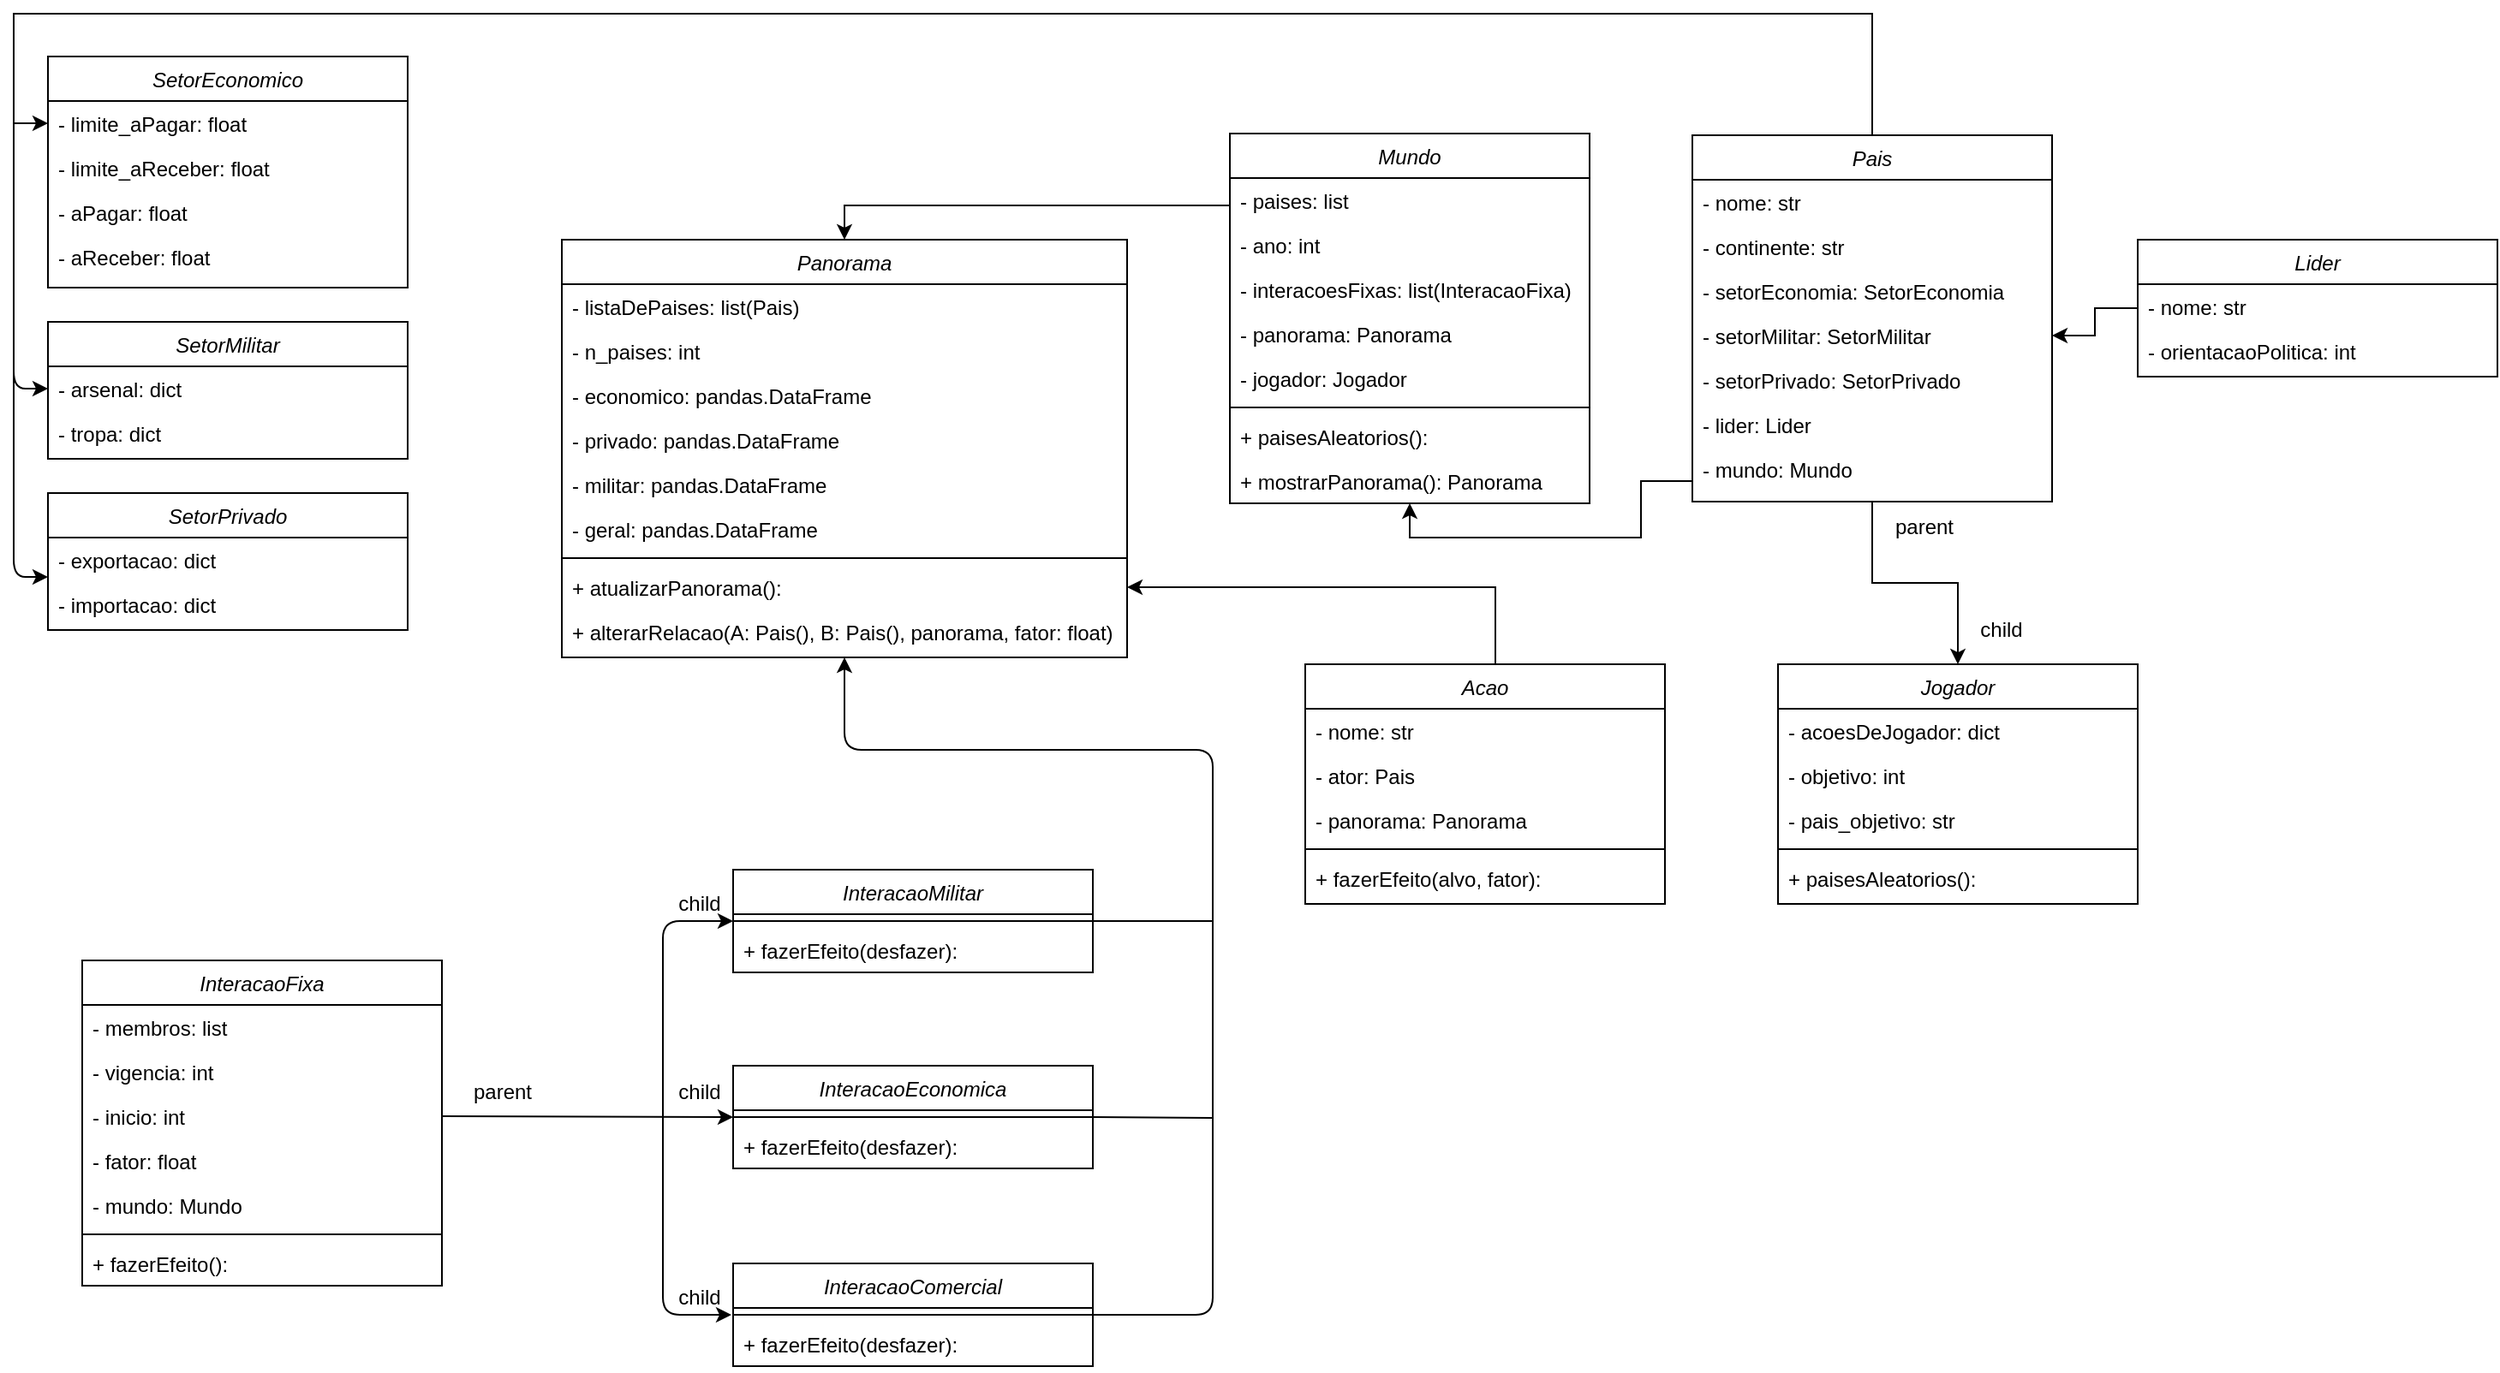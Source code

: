 <mxfile version="13.3.0" type="device"><diagram id="C5RBs43oDa-KdzZeNtuy" name="Page-1"><mxGraphModel dx="2071" dy="668" grid="1" gridSize="10" guides="1" tooltips="1" connect="1" arrows="1" fold="1" page="1" pageScale="1" pageWidth="827" pageHeight="1169" math="0" shadow="0"><root><mxCell id="WIyWlLk6GJQsqaUBKTNV-0"/><mxCell id="WIyWlLk6GJQsqaUBKTNV-1" parent="WIyWlLk6GJQsqaUBKTNV-0"/><mxCell id="OSYasrJyDmuFUhJxHhY2-28" value="SetorEconomico" style="swimlane;fontStyle=2;align=center;verticalAlign=top;childLayout=stackLayout;horizontal=1;startSize=26;horizontalStack=0;resizeParent=1;resizeLast=0;collapsible=1;marginBottom=0;rounded=0;shadow=0;strokeWidth=1;" parent="WIyWlLk6GJQsqaUBKTNV-1" vertex="1"><mxGeometry x="-320" y="45" width="210" height="135" as="geometry"><mxRectangle x="230" y="140" width="160" height="26" as="alternateBounds"/></mxGeometry></mxCell><mxCell id="OSYasrJyDmuFUhJxHhY2-29" value="- limite_aPagar: float" style="text;align=left;verticalAlign=top;spacingLeft=4;spacingRight=4;overflow=hidden;rotatable=0;points=[[0,0.5],[1,0.5]];portConstraint=eastwest;" parent="OSYasrJyDmuFUhJxHhY2-28" vertex="1"><mxGeometry y="26" width="210" height="26" as="geometry"/></mxCell><mxCell id="OSYasrJyDmuFUhJxHhY2-30" value="- limite_aReceber: float" style="text;align=left;verticalAlign=top;spacingLeft=4;spacingRight=4;overflow=hidden;rotatable=0;points=[[0,0.5],[1,0.5]];portConstraint=eastwest;rounded=0;shadow=0;html=0;" parent="OSYasrJyDmuFUhJxHhY2-28" vertex="1"><mxGeometry y="52" width="210" height="26" as="geometry"/></mxCell><mxCell id="OSYasrJyDmuFUhJxHhY2-33" value="- aPagar: float" style="text;align=left;verticalAlign=top;spacingLeft=4;spacingRight=4;overflow=hidden;rotatable=0;points=[[0,0.5],[1,0.5]];portConstraint=eastwest;rounded=0;shadow=0;html=0;" parent="OSYasrJyDmuFUhJxHhY2-28" vertex="1"><mxGeometry y="78" width="210" height="26" as="geometry"/></mxCell><mxCell id="OSYasrJyDmuFUhJxHhY2-34" value="- aReceber: float" style="text;align=left;verticalAlign=top;spacingLeft=4;spacingRight=4;overflow=hidden;rotatable=0;points=[[0,0.5],[1,0.5]];portConstraint=eastwest;rounded=0;shadow=0;html=0;" parent="OSYasrJyDmuFUhJxHhY2-28" vertex="1"><mxGeometry y="104" width="210" height="26" as="geometry"/></mxCell><mxCell id="oc02EoWZHf0DNLUjHh0u-9" value="Panorama" style="swimlane;fontStyle=2;align=center;verticalAlign=top;childLayout=stackLayout;horizontal=1;startSize=26;horizontalStack=0;resizeParent=1;resizeLast=0;collapsible=1;marginBottom=0;rounded=0;shadow=0;strokeWidth=1;" parent="WIyWlLk6GJQsqaUBKTNV-1" vertex="1"><mxGeometry x="-20" y="152" width="330" height="244" as="geometry"><mxRectangle x="230" y="140" width="160" height="26" as="alternateBounds"/></mxGeometry></mxCell><mxCell id="oc02EoWZHf0DNLUjHh0u-10" value="- listaDePaises: list(Pais)" style="text;align=left;verticalAlign=top;spacingLeft=4;spacingRight=4;overflow=hidden;rotatable=0;points=[[0,0.5],[1,0.5]];portConstraint=eastwest;" parent="oc02EoWZHf0DNLUjHh0u-9" vertex="1"><mxGeometry y="26" width="330" height="26" as="geometry"/></mxCell><mxCell id="oc02EoWZHf0DNLUjHh0u-11" value="- n_paises: int" style="text;align=left;verticalAlign=top;spacingLeft=4;spacingRight=4;overflow=hidden;rotatable=0;points=[[0,0.5],[1,0.5]];portConstraint=eastwest;rounded=0;shadow=0;html=0;" parent="oc02EoWZHf0DNLUjHh0u-9" vertex="1"><mxGeometry y="52" width="330" height="26" as="geometry"/></mxCell><mxCell id="oc02EoWZHf0DNLUjHh0u-16" value="- economico: pandas.DataFrame" style="text;align=left;verticalAlign=top;spacingLeft=4;spacingRight=4;overflow=hidden;rotatable=0;points=[[0,0.5],[1,0.5]];portConstraint=eastwest;rounded=0;shadow=0;html=0;" parent="oc02EoWZHf0DNLUjHh0u-9" vertex="1"><mxGeometry y="78" width="330" height="26" as="geometry"/></mxCell><mxCell id="oc02EoWZHf0DNLUjHh0u-17" value="- privado: pandas.DataFrame" style="text;align=left;verticalAlign=top;spacingLeft=4;spacingRight=4;overflow=hidden;rotatable=0;points=[[0,0.5],[1,0.5]];portConstraint=eastwest;rounded=0;shadow=0;html=0;" parent="oc02EoWZHf0DNLUjHh0u-9" vertex="1"><mxGeometry y="104" width="330" height="26" as="geometry"/></mxCell><mxCell id="oc02EoWZHf0DNLUjHh0u-18" value="- militar: pandas.DataFrame" style="text;align=left;verticalAlign=top;spacingLeft=4;spacingRight=4;overflow=hidden;rotatable=0;points=[[0,0.5],[1,0.5]];portConstraint=eastwest;rounded=0;shadow=0;html=0;" parent="oc02EoWZHf0DNLUjHh0u-9" vertex="1"><mxGeometry y="130" width="330" height="26" as="geometry"/></mxCell><mxCell id="oc02EoWZHf0DNLUjHh0u-12" value="- geral: pandas.DataFrame" style="text;align=left;verticalAlign=top;spacingLeft=4;spacingRight=4;overflow=hidden;rotatable=0;points=[[0,0.5],[1,0.5]];portConstraint=eastwest;rounded=0;shadow=0;html=0;" parent="oc02EoWZHf0DNLUjHh0u-9" vertex="1"><mxGeometry y="156" width="330" height="26" as="geometry"/></mxCell><mxCell id="oc02EoWZHf0DNLUjHh0u-14" value="" style="line;html=1;strokeWidth=1;align=left;verticalAlign=middle;spacingTop=-1;spacingLeft=3;spacingRight=3;rotatable=0;labelPosition=right;points=[];portConstraint=eastwest;" parent="oc02EoWZHf0DNLUjHh0u-9" vertex="1"><mxGeometry y="182" width="330" height="8" as="geometry"/></mxCell><mxCell id="oc02EoWZHf0DNLUjHh0u-15" value="+ atualizarPanorama():" style="text;align=left;verticalAlign=top;spacingLeft=4;spacingRight=4;overflow=hidden;rotatable=0;points=[[0,0.5],[1,0.5]];portConstraint=eastwest;rounded=0;shadow=0;html=0;" parent="oc02EoWZHf0DNLUjHh0u-9" vertex="1"><mxGeometry y="190" width="330" height="26" as="geometry"/></mxCell><mxCell id="oc02EoWZHf0DNLUjHh0u-19" value="+ alterarRelacao(A: Pais(), B: Pais(), panorama, fator: float)" style="text;align=left;verticalAlign=top;spacingLeft=4;spacingRight=4;overflow=hidden;rotatable=0;points=[[0,0.5],[1,0.5]];portConstraint=eastwest;rounded=0;shadow=0;html=0;" parent="oc02EoWZHf0DNLUjHh0u-9" vertex="1"><mxGeometry y="216" width="330" height="26" as="geometry"/></mxCell><mxCell id="oc02EoWZHf0DNLUjHh0u-28" style="edgeStyle=orthogonalEdgeStyle;rounded=0;orthogonalLoop=1;jettySize=auto;html=1;entryX=0;entryY=0.5;entryDx=0;entryDy=0;" parent="WIyWlLk6GJQsqaUBKTNV-1" source="zkfFHV4jXpPFQw0GAbJ--0" target="OSYasrJyDmuFUhJxHhY2-29" edge="1"><mxGeometry relative="1" as="geometry"><Array as="points"><mxPoint x="745" y="20"/><mxPoint x="-340" y="20"/><mxPoint x="-340" y="84"/></Array></mxGeometry></mxCell><mxCell id="oc02EoWZHf0DNLUjHh0u-29" value="" style="endArrow=classic;html=1;entryX=0;entryY=0.5;entryDx=0;entryDy=0;" parent="WIyWlLk6GJQsqaUBKTNV-1" target="OSYasrJyDmuFUhJxHhY2-37" edge="1"><mxGeometry width="50" height="50" relative="1" as="geometry"><mxPoint x="-340" y="80" as="sourcePoint"/><mxPoint x="470" y="310" as="targetPoint"/><Array as="points"><mxPoint x="-340" y="239"/></Array></mxGeometry></mxCell><mxCell id="oc02EoWZHf0DNLUjHh0u-30" value="" style="endArrow=classic;html=1;entryX=0;entryY=0.5;entryDx=0;entryDy=0;" parent="WIyWlLk6GJQsqaUBKTNV-1" edge="1"><mxGeometry width="50" height="50" relative="1" as="geometry"><mxPoint x="-340" y="210" as="sourcePoint"/><mxPoint x="-320" y="349" as="targetPoint"/><Array as="points"><mxPoint x="-340" y="349"/></Array></mxGeometry></mxCell><mxCell id="oc02EoWZHf0DNLUjHh0u-40" style="edgeStyle=orthogonalEdgeStyle;rounded=0;orthogonalLoop=1;jettySize=auto;html=1;entryX=1;entryY=0.5;entryDx=0;entryDy=0;" parent="WIyWlLk6GJQsqaUBKTNV-1" source="OSYasrJyDmuFUhJxHhY2-18" target="oc02EoWZHf0DNLUjHh0u-15" edge="1"><mxGeometry relative="1" as="geometry"><Array as="points"><mxPoint x="525" y="355"/></Array></mxGeometry></mxCell><mxCell id="OSYasrJyDmuFUhJxHhY2-54" value="InteracaoMilitar" style="swimlane;fontStyle=2;align=center;verticalAlign=top;childLayout=stackLayout;horizontal=1;startSize=26;horizontalStack=0;resizeParent=1;resizeLast=0;collapsible=1;marginBottom=0;rounded=0;shadow=0;strokeWidth=1;" parent="WIyWlLk6GJQsqaUBKTNV-1" vertex="1"><mxGeometry x="80" y="520" width="210" height="60" as="geometry"><mxRectangle x="230" y="140" width="160" height="26" as="alternateBounds"/></mxGeometry></mxCell><mxCell id="OSYasrJyDmuFUhJxHhY2-58" value="" style="line;html=1;strokeWidth=1;align=left;verticalAlign=middle;spacingTop=-1;spacingLeft=3;spacingRight=3;rotatable=0;labelPosition=right;points=[];portConstraint=eastwest;" parent="OSYasrJyDmuFUhJxHhY2-54" vertex="1"><mxGeometry y="26" width="210" height="8" as="geometry"/></mxCell><mxCell id="OSYasrJyDmuFUhJxHhY2-59" value="+ fazerEfeito(desfazer):" style="text;align=left;verticalAlign=top;spacingLeft=4;spacingRight=4;overflow=hidden;rotatable=0;points=[[0,0.5],[1,0.5]];portConstraint=eastwest;rounded=0;shadow=0;html=0;" parent="OSYasrJyDmuFUhJxHhY2-54" vertex="1"><mxGeometry y="34" width="210" height="26" as="geometry"/></mxCell><mxCell id="OSYasrJyDmuFUhJxHhY2-60" value="InteracaoEconomica" style="swimlane;fontStyle=2;align=center;verticalAlign=top;childLayout=stackLayout;horizontal=1;startSize=26;horizontalStack=0;resizeParent=1;resizeLast=0;collapsible=1;marginBottom=0;rounded=0;shadow=0;strokeWidth=1;" parent="WIyWlLk6GJQsqaUBKTNV-1" vertex="1"><mxGeometry x="80" y="634.5" width="210" height="60" as="geometry"><mxRectangle x="230" y="140" width="160" height="26" as="alternateBounds"/></mxGeometry></mxCell><mxCell id="OSYasrJyDmuFUhJxHhY2-61" value="" style="line;html=1;strokeWidth=1;align=left;verticalAlign=middle;spacingTop=-1;spacingLeft=3;spacingRight=3;rotatable=0;labelPosition=right;points=[];portConstraint=eastwest;" parent="OSYasrJyDmuFUhJxHhY2-60" vertex="1"><mxGeometry y="26" width="210" height="8" as="geometry"/></mxCell><mxCell id="OSYasrJyDmuFUhJxHhY2-62" value="+ fazerEfeito(desfazer):" style="text;align=left;verticalAlign=top;spacingLeft=4;spacingRight=4;overflow=hidden;rotatable=0;points=[[0,0.5],[1,0.5]];portConstraint=eastwest;rounded=0;shadow=0;html=0;" parent="OSYasrJyDmuFUhJxHhY2-60" vertex="1"><mxGeometry y="34" width="210" height="26" as="geometry"/></mxCell><mxCell id="oc02EoWZHf0DNLUjHh0u-1" value="Mundo" style="swimlane;fontStyle=2;align=center;verticalAlign=top;childLayout=stackLayout;horizontal=1;startSize=26;horizontalStack=0;resizeParent=1;resizeLast=0;collapsible=1;marginBottom=0;rounded=0;shadow=0;strokeWidth=1;" parent="WIyWlLk6GJQsqaUBKTNV-1" vertex="1"><mxGeometry x="370" y="90" width="210" height="216" as="geometry"><mxRectangle x="230" y="140" width="160" height="26" as="alternateBounds"/></mxGeometry></mxCell><mxCell id="oc02EoWZHf0DNLUjHh0u-2" value="- paises: list" style="text;align=left;verticalAlign=top;spacingLeft=4;spacingRight=4;overflow=hidden;rotatable=0;points=[[0,0.5],[1,0.5]];portConstraint=eastwest;" parent="oc02EoWZHf0DNLUjHh0u-1" vertex="1"><mxGeometry y="26" width="210" height="26" as="geometry"/></mxCell><mxCell id="iZKfNOX7_f1_k2-Wkx4D-3" value="- ano: int" style="text;align=left;verticalAlign=top;spacingLeft=4;spacingRight=4;overflow=hidden;rotatable=0;points=[[0,0.5],[1,0.5]];portConstraint=eastwest;rounded=0;shadow=0;html=0;" vertex="1" parent="oc02EoWZHf0DNLUjHh0u-1"><mxGeometry y="52" width="210" height="26" as="geometry"/></mxCell><mxCell id="oc02EoWZHf0DNLUjHh0u-4" value="- interacoesFixas: list(InteracaoFixa)" style="text;align=left;verticalAlign=top;spacingLeft=4;spacingRight=4;overflow=hidden;rotatable=0;points=[[0,0.5],[1,0.5]];portConstraint=eastwest;rounded=0;shadow=0;html=0;" parent="oc02EoWZHf0DNLUjHh0u-1" vertex="1"><mxGeometry y="78" width="210" height="26" as="geometry"/></mxCell><mxCell id="oc02EoWZHf0DNLUjHh0u-5" value="- panorama: Panorama" style="text;align=left;verticalAlign=top;spacingLeft=4;spacingRight=4;overflow=hidden;rotatable=0;points=[[0,0.5],[1,0.5]];portConstraint=eastwest;rounded=0;shadow=0;html=0;" parent="oc02EoWZHf0DNLUjHh0u-1" vertex="1"><mxGeometry y="104" width="210" height="26" as="geometry"/></mxCell><mxCell id="oc02EoWZHf0DNLUjHh0u-3" value="- jogador: Jogador" style="text;align=left;verticalAlign=top;spacingLeft=4;spacingRight=4;overflow=hidden;rotatable=0;points=[[0,0.5],[1,0.5]];portConstraint=eastwest;rounded=0;shadow=0;html=0;" parent="oc02EoWZHf0DNLUjHh0u-1" vertex="1"><mxGeometry y="130" width="210" height="26" as="geometry"/></mxCell><mxCell id="oc02EoWZHf0DNLUjHh0u-6" value="" style="line;html=1;strokeWidth=1;align=left;verticalAlign=middle;spacingTop=-1;spacingLeft=3;spacingRight=3;rotatable=0;labelPosition=right;points=[];portConstraint=eastwest;" parent="oc02EoWZHf0DNLUjHh0u-1" vertex="1"><mxGeometry y="156" width="210" height="8" as="geometry"/></mxCell><mxCell id="oc02EoWZHf0DNLUjHh0u-7" value="+ paisesAleatorios():" style="text;align=left;verticalAlign=top;spacingLeft=4;spacingRight=4;overflow=hidden;rotatable=0;points=[[0,0.5],[1,0.5]];portConstraint=eastwest;rounded=0;shadow=0;html=0;" parent="oc02EoWZHf0DNLUjHh0u-1" vertex="1"><mxGeometry y="164" width="210" height="26" as="geometry"/></mxCell><mxCell id="iZKfNOX7_f1_k2-Wkx4D-6" value="+ mostrarPanorama(): Panorama" style="text;align=left;verticalAlign=top;spacingLeft=4;spacingRight=4;overflow=hidden;rotatable=0;points=[[0,0.5],[1,0.5]];portConstraint=eastwest;rounded=0;shadow=0;html=0;" vertex="1" parent="oc02EoWZHf0DNLUjHh0u-1"><mxGeometry y="190" width="210" height="26" as="geometry"/></mxCell><mxCell id="iZKfNOX7_f1_k2-Wkx4D-22" style="edgeStyle=orthogonalEdgeStyle;rounded=0;orthogonalLoop=1;jettySize=auto;html=1;entryX=0.5;entryY=0;entryDx=0;entryDy=0;" edge="1" parent="WIyWlLk6GJQsqaUBKTNV-1" source="zkfFHV4jXpPFQw0GAbJ--0" target="iZKfNOX7_f1_k2-Wkx4D-9"><mxGeometry relative="1" as="geometry"/></mxCell><mxCell id="zkfFHV4jXpPFQw0GAbJ--0" value="Pais" style="swimlane;fontStyle=2;align=center;verticalAlign=top;childLayout=stackLayout;horizontal=1;startSize=26;horizontalStack=0;resizeParent=1;resizeLast=0;collapsible=1;marginBottom=0;rounded=0;shadow=0;strokeWidth=1;" parent="WIyWlLk6GJQsqaUBKTNV-1" vertex="1"><mxGeometry x="640" y="91" width="210" height="214" as="geometry"><mxRectangle x="230" y="140" width="160" height="26" as="alternateBounds"/></mxGeometry></mxCell><mxCell id="zkfFHV4jXpPFQw0GAbJ--1" value="- nome: str" style="text;align=left;verticalAlign=top;spacingLeft=4;spacingRight=4;overflow=hidden;rotatable=0;points=[[0,0.5],[1,0.5]];portConstraint=eastwest;" parent="zkfFHV4jXpPFQw0GAbJ--0" vertex="1"><mxGeometry y="26" width="210" height="26" as="geometry"/></mxCell><mxCell id="OSYasrJyDmuFUhJxHhY2-1" value="- continente: str" style="text;align=left;verticalAlign=top;spacingLeft=4;spacingRight=4;overflow=hidden;rotatable=0;points=[[0,0.5],[1,0.5]];portConstraint=eastwest;rounded=0;shadow=0;html=0;" parent="zkfFHV4jXpPFQw0GAbJ--0" vertex="1"><mxGeometry y="52" width="210" height="26" as="geometry"/></mxCell><mxCell id="OSYasrJyDmuFUhJxHhY2-3" value="- setorEconomia: SetorEconomia" style="text;align=left;verticalAlign=top;spacingLeft=4;spacingRight=4;overflow=hidden;rotatable=0;points=[[0,0.5],[1,0.5]];portConstraint=eastwest;rounded=0;shadow=0;html=0;" parent="zkfFHV4jXpPFQw0GAbJ--0" vertex="1"><mxGeometry y="78" width="210" height="26" as="geometry"/></mxCell><mxCell id="OSYasrJyDmuFUhJxHhY2-4" value="- setorMilitar: SetorMilitar" style="text;align=left;verticalAlign=top;spacingLeft=4;spacingRight=4;overflow=hidden;rotatable=0;points=[[0,0.5],[1,0.5]];portConstraint=eastwest;rounded=0;shadow=0;html=0;" parent="zkfFHV4jXpPFQw0GAbJ--0" vertex="1"><mxGeometry y="104" width="210" height="26" as="geometry"/></mxCell><mxCell id="OSYasrJyDmuFUhJxHhY2-5" value="- setorPrivado: SetorPrivado" style="text;align=left;verticalAlign=top;spacingLeft=4;spacingRight=4;overflow=hidden;rotatable=0;points=[[0,0.5],[1,0.5]];portConstraint=eastwest;rounded=0;shadow=0;html=0;" parent="zkfFHV4jXpPFQw0GAbJ--0" vertex="1"><mxGeometry y="130" width="210" height="26" as="geometry"/></mxCell><mxCell id="OSYasrJyDmuFUhJxHhY2-6" value="- lider: Lider" style="text;align=left;verticalAlign=top;spacingLeft=4;spacingRight=4;overflow=hidden;rotatable=0;points=[[0,0.5],[1,0.5]];portConstraint=eastwest;rounded=0;shadow=0;html=0;" parent="zkfFHV4jXpPFQw0GAbJ--0" vertex="1"><mxGeometry y="156" width="210" height="26" as="geometry"/></mxCell><mxCell id="oc02EoWZHf0DNLUjHh0u-0" value="- mundo: Mundo" style="text;align=left;verticalAlign=top;spacingLeft=4;spacingRight=4;overflow=hidden;rotatable=0;points=[[0,0.5],[1,0.5]];portConstraint=eastwest;rounded=0;shadow=0;html=0;" parent="zkfFHV4jXpPFQw0GAbJ--0" vertex="1"><mxGeometry y="182" width="210" height="26" as="geometry"/></mxCell><mxCell id="OSYasrJyDmuFUhJxHhY2-63" value="InteracaoComercial" style="swimlane;fontStyle=2;align=center;verticalAlign=top;childLayout=stackLayout;horizontal=1;startSize=26;horizontalStack=0;resizeParent=1;resizeLast=0;collapsible=1;marginBottom=0;rounded=0;shadow=0;strokeWidth=1;" parent="WIyWlLk6GJQsqaUBKTNV-1" vertex="1"><mxGeometry x="80" y="750" width="210" height="60" as="geometry"><mxRectangle x="230" y="140" width="160" height="26" as="alternateBounds"/></mxGeometry></mxCell><mxCell id="OSYasrJyDmuFUhJxHhY2-64" value="" style="line;html=1;strokeWidth=1;align=left;verticalAlign=middle;spacingTop=-1;spacingLeft=3;spacingRight=3;rotatable=0;labelPosition=right;points=[];portConstraint=eastwest;" parent="OSYasrJyDmuFUhJxHhY2-63" vertex="1"><mxGeometry y="26" width="210" height="8" as="geometry"/></mxCell><mxCell id="OSYasrJyDmuFUhJxHhY2-65" value="+ fazerEfeito(desfazer):" style="text;align=left;verticalAlign=top;spacingLeft=4;spacingRight=4;overflow=hidden;rotatable=0;points=[[0,0.5],[1,0.5]];portConstraint=eastwest;rounded=0;shadow=0;html=0;" parent="OSYasrJyDmuFUhJxHhY2-63" vertex="1"><mxGeometry y="34" width="210" height="26" as="geometry"/></mxCell><mxCell id="oc02EoWZHf0DNLUjHh0u-33" value="" style="endArrow=classic;html=1;exitX=1;exitY=0.5;exitDx=0;exitDy=0;entryX=0;entryY=0.5;entryDx=0;entryDy=0;" parent="WIyWlLk6GJQsqaUBKTNV-1" source="OSYasrJyDmuFUhJxHhY2-50" target="OSYasrJyDmuFUhJxHhY2-60" edge="1"><mxGeometry width="50" height="50" relative="1" as="geometry"><mxPoint x="420" y="360" as="sourcePoint"/><mxPoint x="470" y="310" as="targetPoint"/></mxGeometry></mxCell><mxCell id="oc02EoWZHf0DNLUjHh0u-34" value="" style="endArrow=classic;html=1;entryX=0;entryY=0.5;entryDx=0;entryDy=0;" parent="WIyWlLk6GJQsqaUBKTNV-1" target="OSYasrJyDmuFUhJxHhY2-54" edge="1"><mxGeometry width="50" height="50" relative="1" as="geometry"><mxPoint x="39" y="666" as="sourcePoint"/><mxPoint x="79" y="556" as="targetPoint"/><Array as="points"><mxPoint x="39" y="550"/></Array></mxGeometry></mxCell><mxCell id="oc02EoWZHf0DNLUjHh0u-35" value="" style="endArrow=classic;html=1;entryX=0;entryY=0.5;entryDx=0;entryDy=0;" parent="WIyWlLk6GJQsqaUBKTNV-1" edge="1"><mxGeometry width="50" height="50" relative="1" as="geometry"><mxPoint x="39" y="665" as="sourcePoint"/><mxPoint x="79" y="780" as="targetPoint"/><Array as="points"><mxPoint x="39" y="780"/></Array></mxGeometry></mxCell><mxCell id="oc02EoWZHf0DNLUjHh0u-37" value="" style="endArrow=classic;html=1;exitX=1;exitY=0.5;exitDx=0;exitDy=0;entryX=0.5;entryY=1;entryDx=0;entryDy=0;" parent="WIyWlLk6GJQsqaUBKTNV-1" source="OSYasrJyDmuFUhJxHhY2-63" target="oc02EoWZHf0DNLUjHh0u-9" edge="1"><mxGeometry width="50" height="50" relative="1" as="geometry"><mxPoint x="420" y="360" as="sourcePoint"/><mxPoint x="470" y="310" as="targetPoint"/><Array as="points"><mxPoint x="360" y="780"/><mxPoint x="360" y="450"/><mxPoint x="145" y="450"/></Array></mxGeometry></mxCell><mxCell id="oc02EoWZHf0DNLUjHh0u-38" value="" style="endArrow=none;html=1;exitX=1;exitY=0.5;exitDx=0;exitDy=0;" parent="WIyWlLk6GJQsqaUBKTNV-1" source="OSYasrJyDmuFUhJxHhY2-60" edge="1"><mxGeometry width="50" height="50" relative="1" as="geometry"><mxPoint x="480" y="720" as="sourcePoint"/><mxPoint x="360" y="665" as="targetPoint"/></mxGeometry></mxCell><mxCell id="oc02EoWZHf0DNLUjHh0u-39" value="" style="endArrow=none;html=1;exitX=1;exitY=0.5;exitDx=0;exitDy=0;" parent="WIyWlLk6GJQsqaUBKTNV-1" source="OSYasrJyDmuFUhJxHhY2-54" edge="1"><mxGeometry width="50" height="50" relative="1" as="geometry"><mxPoint x="-350" y="760" as="sourcePoint"/><mxPoint x="360" y="550" as="targetPoint"/></mxGeometry></mxCell><mxCell id="OSYasrJyDmuFUhJxHhY2-18" value="Acao" style="swimlane;fontStyle=2;align=center;verticalAlign=top;childLayout=stackLayout;horizontal=1;startSize=26;horizontalStack=0;resizeParent=1;resizeLast=0;collapsible=1;marginBottom=0;rounded=0;shadow=0;strokeWidth=1;" parent="WIyWlLk6GJQsqaUBKTNV-1" vertex="1"><mxGeometry x="414" y="400" width="210" height="140" as="geometry"><mxRectangle x="230" y="140" width="160" height="26" as="alternateBounds"/></mxGeometry></mxCell><mxCell id="OSYasrJyDmuFUhJxHhY2-19" value="- nome: str" style="text;align=left;verticalAlign=top;spacingLeft=4;spacingRight=4;overflow=hidden;rotatable=0;points=[[0,0.5],[1,0.5]];portConstraint=eastwest;" parent="OSYasrJyDmuFUhJxHhY2-18" vertex="1"><mxGeometry y="26" width="210" height="26" as="geometry"/></mxCell><mxCell id="oc02EoWZHf0DNLUjHh0u-25" value="- ator: Pais" style="text;align=left;verticalAlign=top;spacingLeft=4;spacingRight=4;overflow=hidden;rotatable=0;points=[[0,0.5],[1,0.5]];portConstraint=eastwest;" parent="OSYasrJyDmuFUhJxHhY2-18" vertex="1"><mxGeometry y="52" width="210" height="26" as="geometry"/></mxCell><mxCell id="OSYasrJyDmuFUhJxHhY2-20" value="- panorama: Panorama" style="text;align=left;verticalAlign=top;spacingLeft=4;spacingRight=4;overflow=hidden;rotatable=0;points=[[0,0.5],[1,0.5]];portConstraint=eastwest;rounded=0;shadow=0;html=0;" parent="OSYasrJyDmuFUhJxHhY2-18" vertex="1"><mxGeometry y="78" width="210" height="26" as="geometry"/></mxCell><mxCell id="OSYasrJyDmuFUhJxHhY2-21" value="" style="line;html=1;strokeWidth=1;align=left;verticalAlign=middle;spacingTop=-1;spacingLeft=3;spacingRight=3;rotatable=0;labelPosition=right;points=[];portConstraint=eastwest;" parent="OSYasrJyDmuFUhJxHhY2-18" vertex="1"><mxGeometry y="104" width="210" height="8" as="geometry"/></mxCell><mxCell id="OSYasrJyDmuFUhJxHhY2-22" value="+ fazerEfeito(alvo, fator):" style="text;align=left;verticalAlign=top;spacingLeft=4;spacingRight=4;overflow=hidden;rotatable=0;points=[[0,0.5],[1,0.5]];portConstraint=eastwest;rounded=0;shadow=0;html=0;" parent="OSYasrJyDmuFUhJxHhY2-18" vertex="1"><mxGeometry y="112" width="210" height="26" as="geometry"/></mxCell><mxCell id="oc02EoWZHf0DNLUjHh0u-42" style="edgeStyle=orthogonalEdgeStyle;rounded=0;orthogonalLoop=1;jettySize=auto;html=1;entryX=0.5;entryY=0;entryDx=0;entryDy=0;" parent="WIyWlLk6GJQsqaUBKTNV-1" source="oc02EoWZHf0DNLUjHh0u-1" target="oc02EoWZHf0DNLUjHh0u-9" edge="1"><mxGeometry relative="1" as="geometry"><Array as="points"><mxPoint x="145" y="132"/></Array></mxGeometry></mxCell><mxCell id="oc02EoWZHf0DNLUjHh0u-41" style="edgeStyle=orthogonalEdgeStyle;rounded=0;orthogonalLoop=1;jettySize=auto;html=1;entryX=0.5;entryY=1;entryDx=0;entryDy=0;exitX=0;exitY=0.769;exitDx=0;exitDy=0;exitPerimeter=0;" parent="WIyWlLk6GJQsqaUBKTNV-1" source="oc02EoWZHf0DNLUjHh0u-0" target="oc02EoWZHf0DNLUjHh0u-1" edge="1"><mxGeometry relative="1" as="geometry"/></mxCell><mxCell id="OSYasrJyDmuFUhJxHhY2-36" value="SetorMilitar" style="swimlane;fontStyle=2;align=center;verticalAlign=top;childLayout=stackLayout;horizontal=1;startSize=26;horizontalStack=0;resizeParent=1;resizeLast=0;collapsible=1;marginBottom=0;rounded=0;shadow=0;strokeWidth=1;" parent="WIyWlLk6GJQsqaUBKTNV-1" vertex="1"><mxGeometry x="-320" y="200" width="210" height="80" as="geometry"><mxRectangle x="230" y="140" width="160" height="26" as="alternateBounds"/></mxGeometry></mxCell><mxCell id="OSYasrJyDmuFUhJxHhY2-37" value="- arsenal: dict" style="text;align=left;verticalAlign=top;spacingLeft=4;spacingRight=4;overflow=hidden;rotatable=0;points=[[0,0.5],[1,0.5]];portConstraint=eastwest;" parent="OSYasrJyDmuFUhJxHhY2-36" vertex="1"><mxGeometry y="26" width="210" height="26" as="geometry"/></mxCell><mxCell id="OSYasrJyDmuFUhJxHhY2-38" value="- tropa: dict" style="text;align=left;verticalAlign=top;spacingLeft=4;spacingRight=4;overflow=hidden;rotatable=0;points=[[0,0.5],[1,0.5]];portConstraint=eastwest;rounded=0;shadow=0;html=0;" parent="OSYasrJyDmuFUhJxHhY2-36" vertex="1"><mxGeometry y="52" width="210" height="26" as="geometry"/></mxCell><mxCell id="OSYasrJyDmuFUhJxHhY2-42" value="SetorPrivado" style="swimlane;fontStyle=2;align=center;verticalAlign=top;childLayout=stackLayout;horizontal=1;startSize=26;horizontalStack=0;resizeParent=1;resizeLast=0;collapsible=1;marginBottom=0;rounded=0;shadow=0;strokeWidth=1;" parent="WIyWlLk6GJQsqaUBKTNV-1" vertex="1"><mxGeometry x="-320" y="300" width="210" height="80" as="geometry"><mxRectangle x="230" y="140" width="160" height="26" as="alternateBounds"/></mxGeometry></mxCell><mxCell id="oc02EoWZHf0DNLUjHh0u-22" value="- exportacao: dict" style="text;align=left;verticalAlign=top;spacingLeft=4;spacingRight=4;overflow=hidden;rotatable=0;points=[[0,0.5],[1,0.5]];portConstraint=eastwest;" parent="OSYasrJyDmuFUhJxHhY2-42" vertex="1"><mxGeometry y="26" width="210" height="26" as="geometry"/></mxCell><mxCell id="oc02EoWZHf0DNLUjHh0u-23" value="- importacao: dict" style="text;align=left;verticalAlign=top;spacingLeft=4;spacingRight=4;overflow=hidden;rotatable=0;points=[[0,0.5],[1,0.5]];portConstraint=eastwest;" parent="OSYasrJyDmuFUhJxHhY2-42" vertex="1"><mxGeometry y="52" width="210" height="26" as="geometry"/></mxCell><mxCell id="iZKfNOX7_f1_k2-Wkx4D-8" style="edgeStyle=orthogonalEdgeStyle;rounded=0;orthogonalLoop=1;jettySize=auto;html=1;entryX=1;entryY=0.5;entryDx=0;entryDy=0;" edge="1" parent="WIyWlLk6GJQsqaUBKTNV-1" source="OSYasrJyDmuFUhJxHhY2-7" target="OSYasrJyDmuFUhJxHhY2-4"><mxGeometry relative="1" as="geometry"/></mxCell><mxCell id="OSYasrJyDmuFUhJxHhY2-7" value="Lider" style="swimlane;fontStyle=2;align=center;verticalAlign=top;childLayout=stackLayout;horizontal=1;startSize=26;horizontalStack=0;resizeParent=1;resizeLast=0;collapsible=1;marginBottom=0;rounded=0;shadow=0;strokeWidth=1;" parent="WIyWlLk6GJQsqaUBKTNV-1" vertex="1"><mxGeometry x="900" y="152" width="210" height="80" as="geometry"><mxRectangle x="230" y="140" width="160" height="26" as="alternateBounds"/></mxGeometry></mxCell><mxCell id="OSYasrJyDmuFUhJxHhY2-8" value="- nome: str" style="text;align=left;verticalAlign=top;spacingLeft=4;spacingRight=4;overflow=hidden;rotatable=0;points=[[0,0.5],[1,0.5]];portConstraint=eastwest;" parent="OSYasrJyDmuFUhJxHhY2-7" vertex="1"><mxGeometry y="26" width="210" height="26" as="geometry"/></mxCell><mxCell id="OSYasrJyDmuFUhJxHhY2-16" value="- orientacaoPolitica: int" style="text;align=left;verticalAlign=top;spacingLeft=4;spacingRight=4;overflow=hidden;rotatable=0;points=[[0,0.5],[1,0.5]];portConstraint=eastwest;rounded=0;shadow=0;html=0;" parent="OSYasrJyDmuFUhJxHhY2-7" vertex="1"><mxGeometry y="52" width="210" height="26" as="geometry"/></mxCell><mxCell id="iZKfNOX7_f1_k2-Wkx4D-9" value="Jogador" style="swimlane;fontStyle=2;align=center;verticalAlign=top;childLayout=stackLayout;horizontal=1;startSize=26;horizontalStack=0;resizeParent=1;resizeLast=0;collapsible=1;marginBottom=0;rounded=0;shadow=0;strokeWidth=1;" vertex="1" parent="WIyWlLk6GJQsqaUBKTNV-1"><mxGeometry x="690" y="400" width="210" height="140" as="geometry"><mxRectangle x="230" y="140" width="160" height="26" as="alternateBounds"/></mxGeometry></mxCell><mxCell id="iZKfNOX7_f1_k2-Wkx4D-18" value="- acoesDeJogador: dict" style="text;align=left;verticalAlign=top;spacingLeft=4;spacingRight=4;overflow=hidden;rotatable=0;points=[[0,0.5],[1,0.5]];portConstraint=eastwest;rounded=0;shadow=0;html=0;" vertex="1" parent="iZKfNOX7_f1_k2-Wkx4D-9"><mxGeometry y="26" width="210" height="26" as="geometry"/></mxCell><mxCell id="iZKfNOX7_f1_k2-Wkx4D-21" value="- objetivo: int" style="text;align=left;verticalAlign=top;spacingLeft=4;spacingRight=4;overflow=hidden;rotatable=0;points=[[0,0.5],[1,0.5]];portConstraint=eastwest;rounded=0;shadow=0;html=0;" vertex="1" parent="iZKfNOX7_f1_k2-Wkx4D-9"><mxGeometry y="52" width="210" height="26" as="geometry"/></mxCell><mxCell id="iZKfNOX7_f1_k2-Wkx4D-20" value="- pais_objetivo: str" style="text;align=left;verticalAlign=top;spacingLeft=4;spacingRight=4;overflow=hidden;rotatable=0;points=[[0,0.5],[1,0.5]];portConstraint=eastwest;rounded=0;shadow=0;html=0;" vertex="1" parent="iZKfNOX7_f1_k2-Wkx4D-9"><mxGeometry y="78" width="210" height="26" as="geometry"/></mxCell><mxCell id="iZKfNOX7_f1_k2-Wkx4D-15" value="" style="line;html=1;strokeWidth=1;align=left;verticalAlign=middle;spacingTop=-1;spacingLeft=3;spacingRight=3;rotatable=0;labelPosition=right;points=[];portConstraint=eastwest;" vertex="1" parent="iZKfNOX7_f1_k2-Wkx4D-9"><mxGeometry y="104" width="210" height="8" as="geometry"/></mxCell><mxCell id="iZKfNOX7_f1_k2-Wkx4D-16" value="+ paisesAleatorios():" style="text;align=left;verticalAlign=top;spacingLeft=4;spacingRight=4;overflow=hidden;rotatable=0;points=[[0,0.5],[1,0.5]];portConstraint=eastwest;rounded=0;shadow=0;html=0;" vertex="1" parent="iZKfNOX7_f1_k2-Wkx4D-9"><mxGeometry y="112" width="210" height="26" as="geometry"/></mxCell><mxCell id="iZKfNOX7_f1_k2-Wkx4D-24" value="parent" style="text;html=1;align=center;verticalAlign=middle;resizable=0;points=[];autosize=1;" vertex="1" parent="WIyWlLk6GJQsqaUBKTNV-1"><mxGeometry x="-80" y="640" width="50" height="20" as="geometry"/></mxCell><mxCell id="OSYasrJyDmuFUhJxHhY2-46" value="InteracaoFixa" style="swimlane;fontStyle=2;align=center;verticalAlign=top;childLayout=stackLayout;horizontal=1;startSize=26;horizontalStack=0;resizeParent=1;resizeLast=0;collapsible=1;marginBottom=0;rounded=0;shadow=0;strokeWidth=1;" parent="WIyWlLk6GJQsqaUBKTNV-1" vertex="1"><mxGeometry x="-300" y="573" width="210" height="190" as="geometry"><mxRectangle x="230" y="140" width="160" height="26" as="alternateBounds"/></mxGeometry></mxCell><mxCell id="OSYasrJyDmuFUhJxHhY2-47" value="- membros: list" style="text;align=left;verticalAlign=top;spacingLeft=4;spacingRight=4;overflow=hidden;rotatable=0;points=[[0,0.5],[1,0.5]];portConstraint=eastwest;" parent="OSYasrJyDmuFUhJxHhY2-46" vertex="1"><mxGeometry y="26" width="210" height="26" as="geometry"/></mxCell><mxCell id="OSYasrJyDmuFUhJxHhY2-48" value="- vigencia: int" style="text;align=left;verticalAlign=top;spacingLeft=4;spacingRight=4;overflow=hidden;rotatable=0;points=[[0,0.5],[1,0.5]];portConstraint=eastwest;rounded=0;shadow=0;html=0;" parent="OSYasrJyDmuFUhJxHhY2-46" vertex="1"><mxGeometry y="52" width="210" height="26" as="geometry"/></mxCell><mxCell id="OSYasrJyDmuFUhJxHhY2-50" value="- inicio: int" style="text;align=left;verticalAlign=top;spacingLeft=4;spacingRight=4;overflow=hidden;rotatable=0;points=[[0,0.5],[1,0.5]];portConstraint=eastwest;rounded=0;shadow=0;html=0;" parent="OSYasrJyDmuFUhJxHhY2-46" vertex="1"><mxGeometry y="78" width="210" height="26" as="geometry"/></mxCell><mxCell id="iZKfNOX7_f1_k2-Wkx4D-7" value="- fator: float" style="text;align=left;verticalAlign=top;spacingLeft=4;spacingRight=4;overflow=hidden;rotatable=0;points=[[0,0.5],[1,0.5]];portConstraint=eastwest;rounded=0;shadow=0;html=0;" vertex="1" parent="OSYasrJyDmuFUhJxHhY2-46"><mxGeometry y="104" width="210" height="26" as="geometry"/></mxCell><mxCell id="Nsl9lbEz8za-b-5lzFwP-29" value="- mundo: Mundo" style="text;align=left;verticalAlign=top;spacingLeft=4;spacingRight=4;overflow=hidden;rotatable=0;points=[[0,0.5],[1,0.5]];portConstraint=eastwest;rounded=0;shadow=0;html=0;" parent="OSYasrJyDmuFUhJxHhY2-46" vertex="1"><mxGeometry y="130" width="210" height="26" as="geometry"/></mxCell><mxCell id="OSYasrJyDmuFUhJxHhY2-51" value="" style="line;html=1;strokeWidth=1;align=left;verticalAlign=middle;spacingTop=-1;spacingLeft=3;spacingRight=3;rotatable=0;labelPosition=right;points=[];portConstraint=eastwest;" parent="OSYasrJyDmuFUhJxHhY2-46" vertex="1"><mxGeometry y="156" width="210" height="8" as="geometry"/></mxCell><mxCell id="OSYasrJyDmuFUhJxHhY2-53" value="+ fazerEfeito():" style="text;align=left;verticalAlign=top;spacingLeft=4;spacingRight=4;overflow=hidden;rotatable=0;points=[[0,0.5],[1,0.5]];portConstraint=eastwest;rounded=0;shadow=0;html=0;" parent="OSYasrJyDmuFUhJxHhY2-46" vertex="1"><mxGeometry y="164" width="210" height="26" as="geometry"/></mxCell><mxCell id="iZKfNOX7_f1_k2-Wkx4D-25" value="child" style="text;html=1;align=center;verticalAlign=middle;resizable=0;points=[];autosize=1;" vertex="1" parent="WIyWlLk6GJQsqaUBKTNV-1"><mxGeometry x="40" y="640" width="40" height="20" as="geometry"/></mxCell><mxCell id="iZKfNOX7_f1_k2-Wkx4D-26" value="child" style="text;html=1;align=center;verticalAlign=middle;resizable=0;points=[];autosize=1;" vertex="1" parent="WIyWlLk6GJQsqaUBKTNV-1"><mxGeometry x="40" y="760" width="40" height="20" as="geometry"/></mxCell><mxCell id="iZKfNOX7_f1_k2-Wkx4D-27" value="child" style="text;html=1;align=center;verticalAlign=middle;resizable=0;points=[];autosize=1;" vertex="1" parent="WIyWlLk6GJQsqaUBKTNV-1"><mxGeometry x="40" y="530" width="40" height="20" as="geometry"/></mxCell><mxCell id="iZKfNOX7_f1_k2-Wkx4D-28" value="parent" style="text;html=1;align=center;verticalAlign=middle;resizable=0;points=[];autosize=1;" vertex="1" parent="WIyWlLk6GJQsqaUBKTNV-1"><mxGeometry x="750" y="310" width="50" height="20" as="geometry"/></mxCell><mxCell id="iZKfNOX7_f1_k2-Wkx4D-29" value="child" style="text;html=1;align=center;verticalAlign=middle;resizable=0;points=[];autosize=1;" vertex="1" parent="WIyWlLk6GJQsqaUBKTNV-1"><mxGeometry x="800" y="370" width="40" height="20" as="geometry"/></mxCell></root></mxGraphModel></diagram></mxfile>